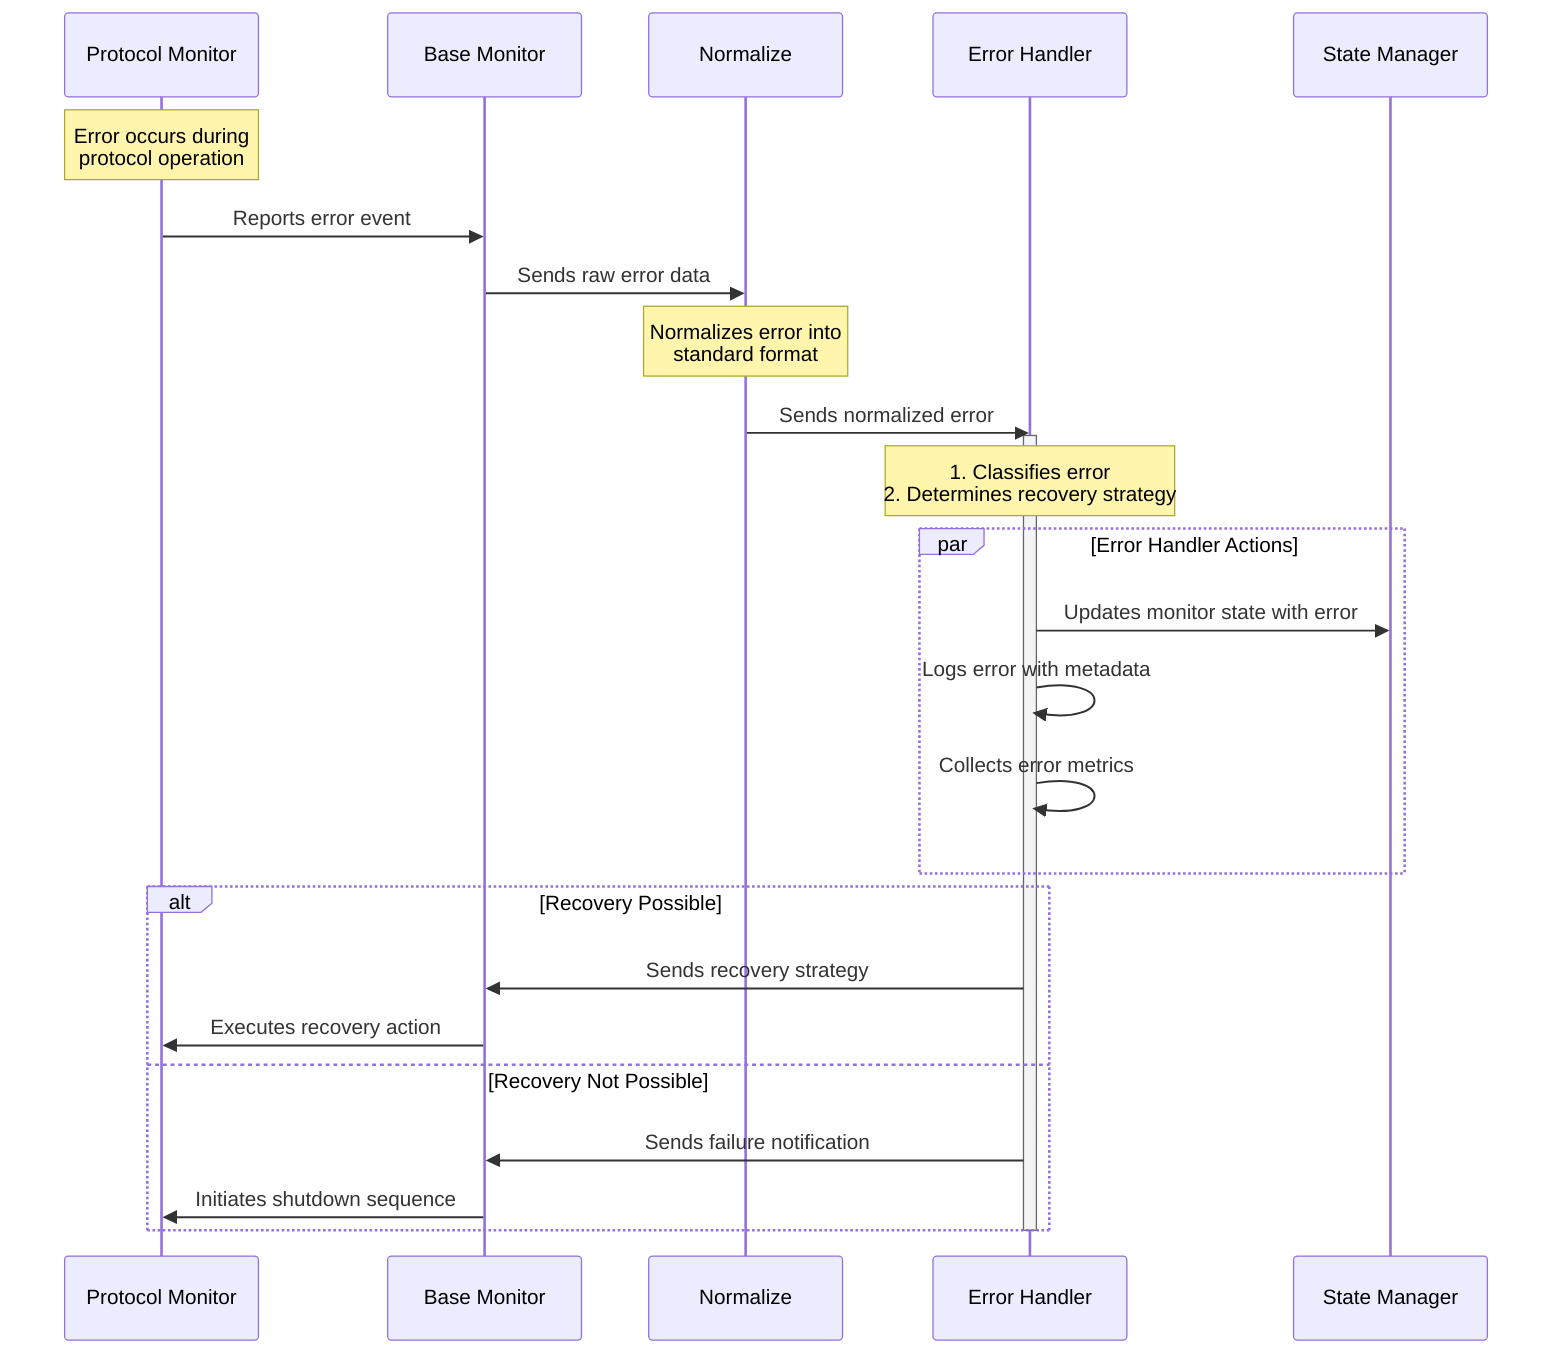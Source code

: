 sequenceDiagram
    participant PM as Protocol Monitor
    participant BM as Base Monitor
    participant N as Normalize
    participant EH as Error Handler
    participant SM as State Manager

    Note over PM: Error occurs during<br/>protocol operation
    PM->>BM: Reports error event
    BM->>N: Sends raw error data
    
    Note over N: Normalizes error into<br/>standard format
    
    N->>EH: Sends normalized error
    
    activate EH
    Note over EH: 1. Classifies error<br/>2. Determines recovery strategy
    
    par Error Handler Actions
        EH->>SM: Updates monitor state with error
        EH->>EH: Logs error with metadata
        EH->>EH: Collects error metrics
    end
    
    alt Recovery Possible
        EH->>BM: Sends recovery strategy
        BM->>PM: Executes recovery action
    else Recovery Not Possible
        EH->>BM: Sends failure notification
        BM->>PM: Initiates shutdown sequence
    end
    deactivate EH